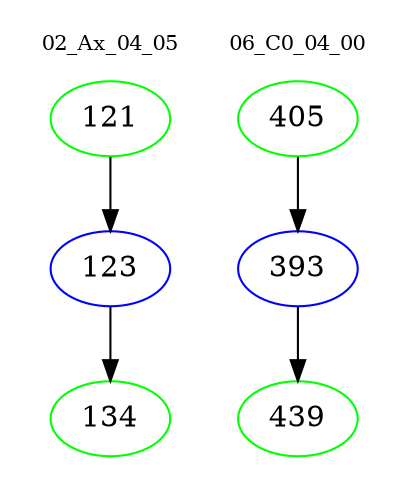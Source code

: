 digraph{
subgraph cluster_0 {
color = white
label = "02_Ax_04_05";
fontsize=10;
T0_121 [label="121", color="green"]
T0_121 -> T0_123 [color="black"]
T0_123 [label="123", color="blue"]
T0_123 -> T0_134 [color="black"]
T0_134 [label="134", color="green"]
}
subgraph cluster_1 {
color = white
label = "06_C0_04_00";
fontsize=10;
T1_405 [label="405", color="green"]
T1_405 -> T1_393 [color="black"]
T1_393 [label="393", color="blue"]
T1_393 -> T1_439 [color="black"]
T1_439 [label="439", color="green"]
}
}
